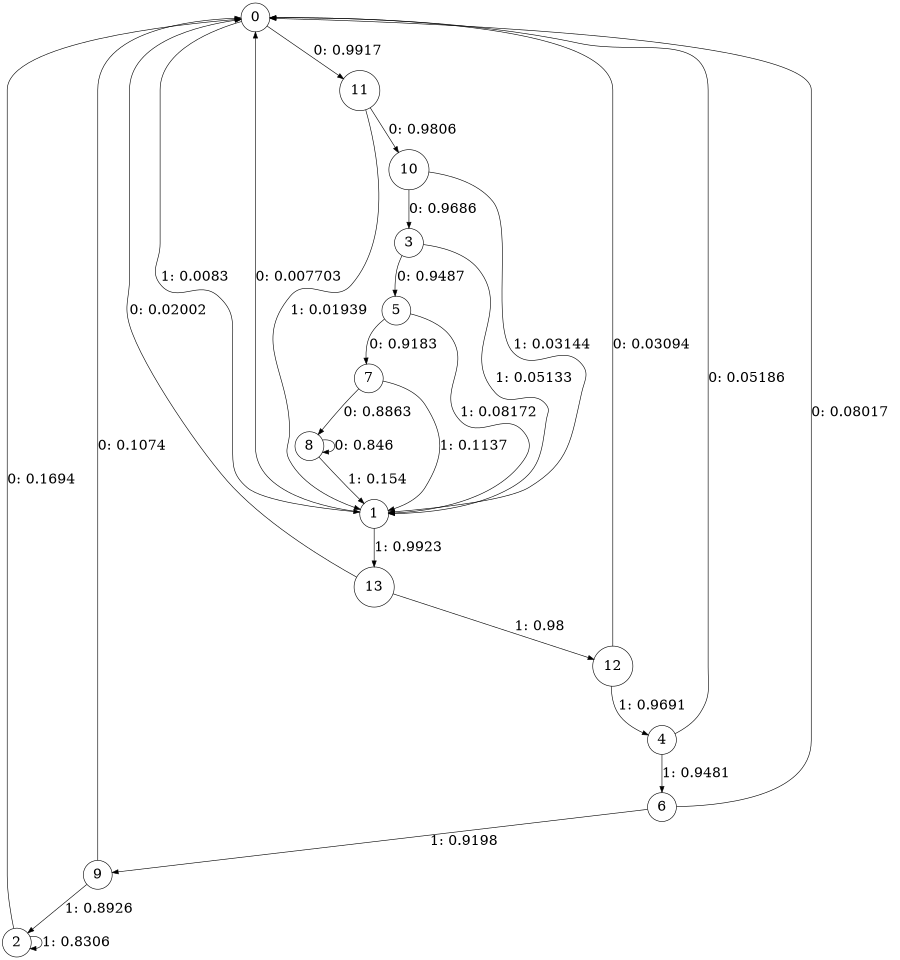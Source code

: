 digraph "ch1_both_L7" {
size = "6,8.5";
ratio = "fill";
node [shape = circle];
node [fontsize = 24];
edge [fontsize = 24];
0 -> 11 [label = "0: 0.9917   "];
0 -> 1 [label = "1: 0.0083   "];
1 -> 0 [label = "0: 0.007703  "];
1 -> 13 [label = "1: 0.9923   "];
2 -> 0 [label = "0: 0.1694   "];
2 -> 2 [label = "1: 0.8306   "];
3 -> 5 [label = "0: 0.9487   "];
3 -> 1 [label = "1: 0.05133  "];
4 -> 0 [label = "0: 0.05186  "];
4 -> 6 [label = "1: 0.9481   "];
5 -> 7 [label = "0: 0.9183   "];
5 -> 1 [label = "1: 0.08172  "];
6 -> 0 [label = "0: 0.08017  "];
6 -> 9 [label = "1: 0.9198   "];
7 -> 8 [label = "0: 0.8863   "];
7 -> 1 [label = "1: 0.1137   "];
8 -> 8 [label = "0: 0.846    "];
8 -> 1 [label = "1: 0.154    "];
9 -> 0 [label = "0: 0.1074   "];
9 -> 2 [label = "1: 0.8926   "];
10 -> 3 [label = "0: 0.9686   "];
10 -> 1 [label = "1: 0.03144  "];
11 -> 10 [label = "0: 0.9806   "];
11 -> 1 [label = "1: 0.01939  "];
12 -> 0 [label = "0: 0.03094  "];
12 -> 4 [label = "1: 0.9691   "];
13 -> 0 [label = "0: 0.02002  "];
13 -> 12 [label = "1: 0.98     "];
}